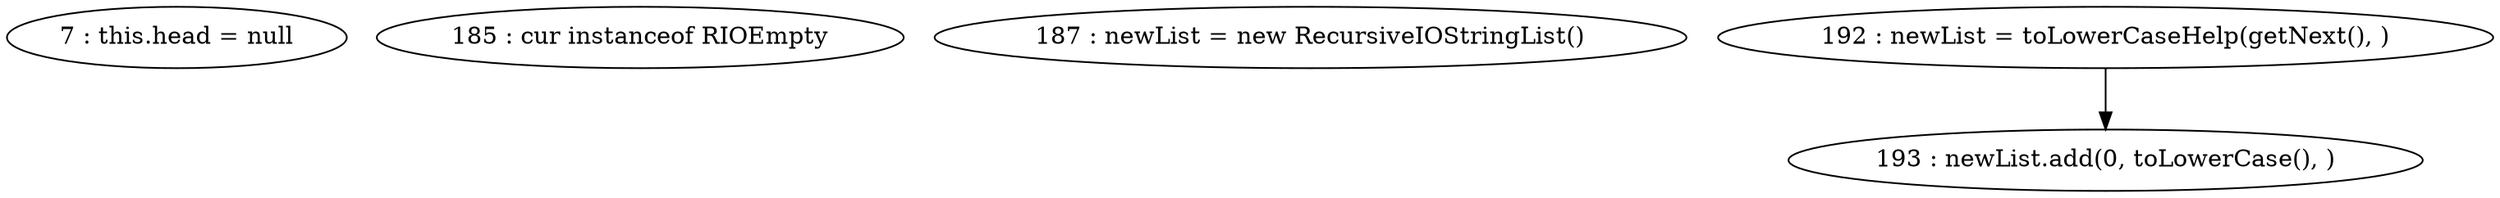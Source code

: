 digraph G {
"7 : this.head = null"
"185 : cur instanceof RIOEmpty"
"187 : newList = new RecursiveIOStringList()"
"192 : newList = toLowerCaseHelp(getNext(), )"
"192 : newList = toLowerCaseHelp(getNext(), )" -> "193 : newList.add(0, toLowerCase(), )"
"193 : newList.add(0, toLowerCase(), )"
}